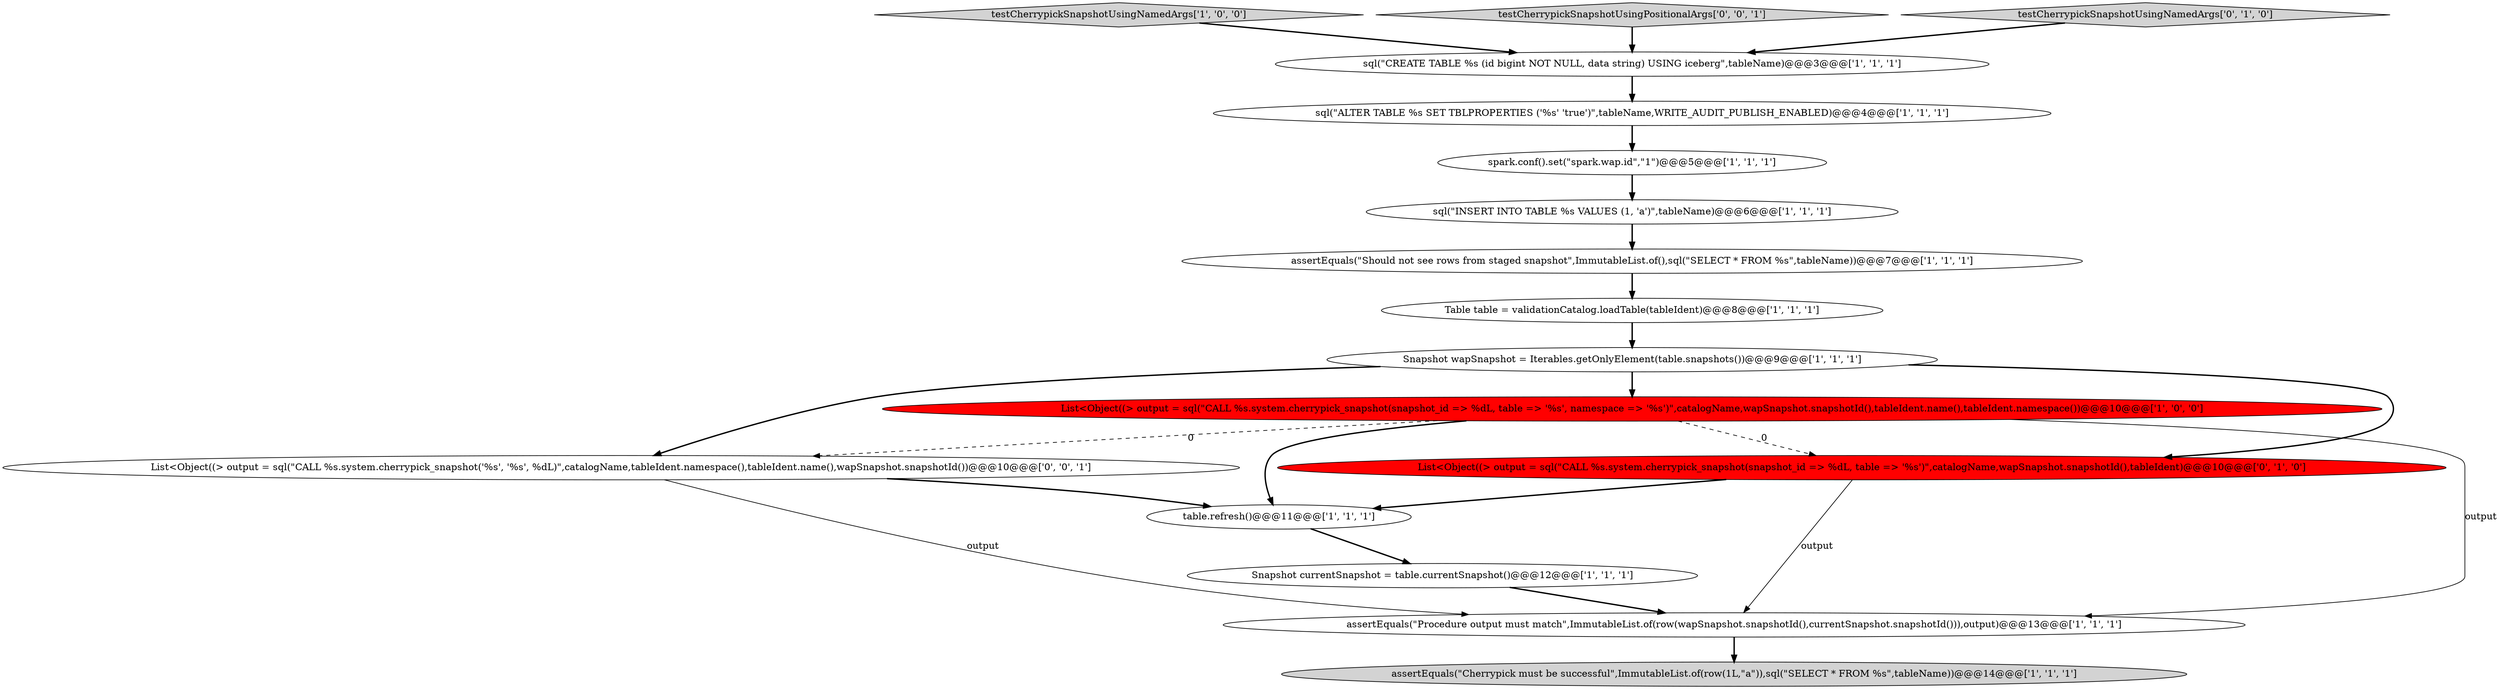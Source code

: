digraph {
0 [style = filled, label = "table.refresh()@@@11@@@['1', '1', '1']", fillcolor = white, shape = ellipse image = "AAA0AAABBB1BBB"];
11 [style = filled, label = "assertEquals(\"Should not see rows from staged snapshot\",ImmutableList.of(),sql(\"SELECT * FROM %s\",tableName))@@@7@@@['1', '1', '1']", fillcolor = white, shape = ellipse image = "AAA0AAABBB1BBB"];
8 [style = filled, label = "testCherrypickSnapshotUsingNamedArgs['1', '0', '0']", fillcolor = lightgray, shape = diamond image = "AAA0AAABBB1BBB"];
9 [style = filled, label = "spark.conf().set(\"spark.wap.id\",\"1\")@@@5@@@['1', '1', '1']", fillcolor = white, shape = ellipse image = "AAA0AAABBB1BBB"];
3 [style = filled, label = "Table table = validationCatalog.loadTable(tableIdent)@@@8@@@['1', '1', '1']", fillcolor = white, shape = ellipse image = "AAA0AAABBB1BBB"];
15 [style = filled, label = "List<Object((> output = sql(\"CALL %s.system.cherrypick_snapshot('%s', '%s', %dL)\",catalogName,tableIdent.namespace(),tableIdent.name(),wapSnapshot.snapshotId())@@@10@@@['0', '0', '1']", fillcolor = white, shape = ellipse image = "AAA0AAABBB3BBB"];
16 [style = filled, label = "testCherrypickSnapshotUsingPositionalArgs['0', '0', '1']", fillcolor = lightgray, shape = diamond image = "AAA0AAABBB3BBB"];
10 [style = filled, label = "sql(\"INSERT INTO TABLE %s VALUES (1, 'a')\",tableName)@@@6@@@['1', '1', '1']", fillcolor = white, shape = ellipse image = "AAA0AAABBB1BBB"];
2 [style = filled, label = "assertEquals(\"Cherrypick must be successful\",ImmutableList.of(row(1L,\"a\")),sql(\"SELECT * FROM %s\",tableName))@@@14@@@['1', '1', '1']", fillcolor = lightgray, shape = ellipse image = "AAA0AAABBB1BBB"];
1 [style = filled, label = "assertEquals(\"Procedure output must match\",ImmutableList.of(row(wapSnapshot.snapshotId(),currentSnapshot.snapshotId())),output)@@@13@@@['1', '1', '1']", fillcolor = white, shape = ellipse image = "AAA0AAABBB1BBB"];
7 [style = filled, label = "List<Object((> output = sql(\"CALL %s.system.cherrypick_snapshot(snapshot_id => %dL, table => '%s', namespace => '%s')\",catalogName,wapSnapshot.snapshotId(),tableIdent.name(),tableIdent.namespace())@@@10@@@['1', '0', '0']", fillcolor = red, shape = ellipse image = "AAA1AAABBB1BBB"];
12 [style = filled, label = "Snapshot currentSnapshot = table.currentSnapshot()@@@12@@@['1', '1', '1']", fillcolor = white, shape = ellipse image = "AAA0AAABBB1BBB"];
4 [style = filled, label = "sql(\"ALTER TABLE %s SET TBLPROPERTIES ('%s' 'true')\",tableName,WRITE_AUDIT_PUBLISH_ENABLED)@@@4@@@['1', '1', '1']", fillcolor = white, shape = ellipse image = "AAA0AAABBB1BBB"];
5 [style = filled, label = "sql(\"CREATE TABLE %s (id bigint NOT NULL, data string) USING iceberg\",tableName)@@@3@@@['1', '1', '1']", fillcolor = white, shape = ellipse image = "AAA0AAABBB1BBB"];
13 [style = filled, label = "testCherrypickSnapshotUsingNamedArgs['0', '1', '0']", fillcolor = lightgray, shape = diamond image = "AAA0AAABBB2BBB"];
14 [style = filled, label = "List<Object((> output = sql(\"CALL %s.system.cherrypick_snapshot(snapshot_id => %dL, table => '%s')\",catalogName,wapSnapshot.snapshotId(),tableIdent)@@@10@@@['0', '1', '0']", fillcolor = red, shape = ellipse image = "AAA1AAABBB2BBB"];
6 [style = filled, label = "Snapshot wapSnapshot = Iterables.getOnlyElement(table.snapshots())@@@9@@@['1', '1', '1']", fillcolor = white, shape = ellipse image = "AAA0AAABBB1BBB"];
4->9 [style = bold, label=""];
7->14 [style = dashed, label="0"];
0->12 [style = bold, label=""];
3->6 [style = bold, label=""];
7->0 [style = bold, label=""];
9->10 [style = bold, label=""];
15->1 [style = solid, label="output"];
12->1 [style = bold, label=""];
6->15 [style = bold, label=""];
14->1 [style = solid, label="output"];
6->14 [style = bold, label=""];
8->5 [style = bold, label=""];
14->0 [style = bold, label=""];
11->3 [style = bold, label=""];
15->0 [style = bold, label=""];
5->4 [style = bold, label=""];
13->5 [style = bold, label=""];
16->5 [style = bold, label=""];
7->15 [style = dashed, label="0"];
1->2 [style = bold, label=""];
6->7 [style = bold, label=""];
7->1 [style = solid, label="output"];
10->11 [style = bold, label=""];
}
